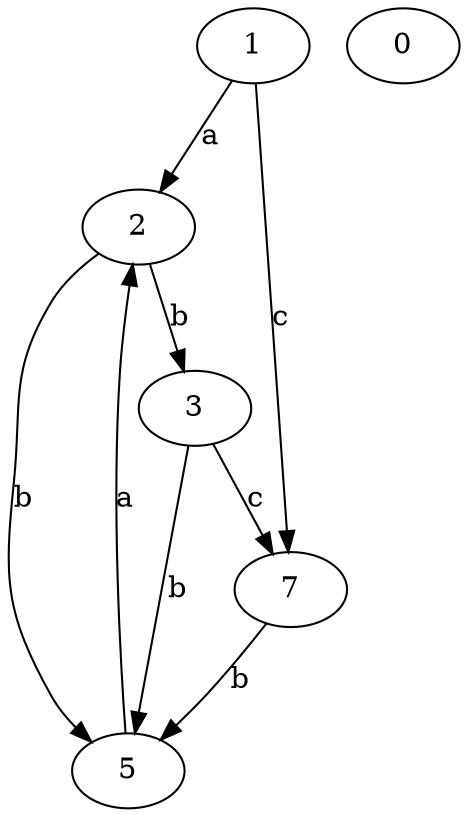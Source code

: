 strict digraph  {
1;
0;
2;
3;
5;
7;
1 -> 2  [label=a];
1 -> 7  [label=c];
2 -> 3  [label=b];
2 -> 5  [label=b];
3 -> 5  [label=b];
3 -> 7  [label=c];
5 -> 2  [label=a];
7 -> 5  [label=b];
}
